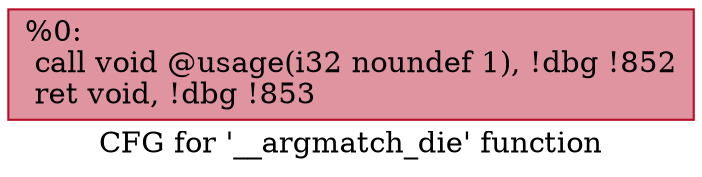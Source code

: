 digraph "CFG for '__argmatch_die' function" {
	label="CFG for '__argmatch_die' function";

	Node0x23b5860 [shape=record,color="#b70d28ff", style=filled, fillcolor="#b70d2870",label="{%0:\l  call void @usage(i32 noundef 1), !dbg !852\l  ret void, !dbg !853\l}"];
}

